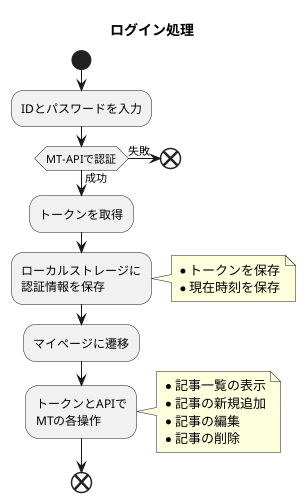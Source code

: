 @startuml

title ログイン処理

start

:IDとパスワードを入力;

if (MT-APIで認証) then (成功)

  :トークンを取得;
  :ローカルストレージに
  認証情報を保存;
  note right
  * トークンを保存
  * 現在時刻を保存
  endnote

  :マイページに遷移;
  :トークンとAPIで
  MTの各操作;
  note right
  * 記事一覧の表示
  * 記事の新規追加
  * 記事の編集
  * 記事の削除
  endnote

  end

else (失敗)

end

endif



@enduml